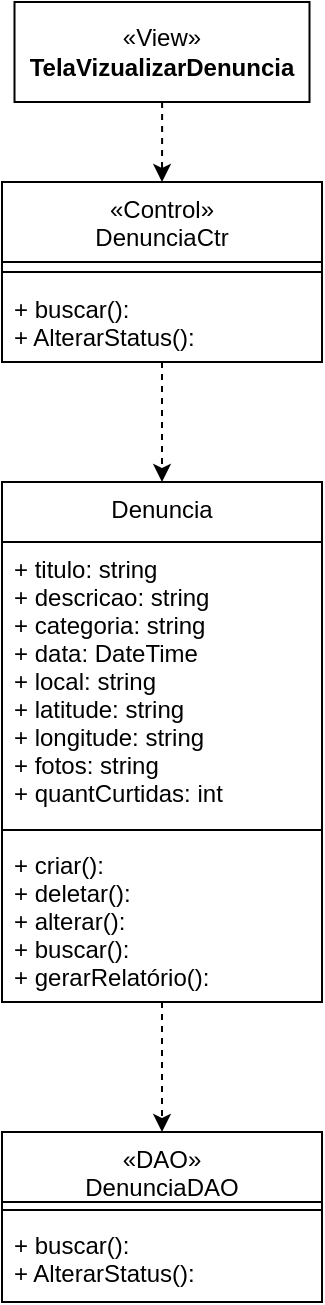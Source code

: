<mxfile version="24.3.0" type="github">
  <diagram name="Página-1" id="oj_VADKZE2PraNWBEL7O">
    <mxGraphModel dx="1290" dy="557" grid="1" gridSize="10" guides="1" tooltips="1" connect="1" arrows="1" fold="1" page="1" pageScale="1" pageWidth="827" pageHeight="1169" math="0" shadow="0">
      <root>
        <mxCell id="0" />
        <mxCell id="1" parent="0" />
        <mxCell id="ggUBeeSCoAA1NQyRr3Xk-1" value="Denuncia" style="swimlane;fontStyle=0;align=center;verticalAlign=top;childLayout=stackLayout;horizontal=1;startSize=30;horizontalStack=0;resizeParent=1;resizeLast=0;collapsible=1;marginBottom=0;rounded=0;shadow=0;strokeWidth=1;" parent="1" vertex="1">
          <mxGeometry x="440" y="310" width="160" height="260" as="geometry">
            <mxRectangle x="340" y="380" width="170" height="26" as="alternateBounds" />
          </mxGeometry>
        </mxCell>
        <mxCell id="ggUBeeSCoAA1NQyRr3Xk-2" value="+ titulo: string&#xa;+ descricao: string&#xa;+ categoria: string&#xa;+ data: DateTime&#xa;+ local: string&#xa;+ latitude: string&#xa;+ longitude: string&#xa;+ fotos: string&#xa;+ quantCurtidas: int" style="text;align=left;verticalAlign=top;spacingLeft=4;spacingRight=4;overflow=hidden;rotatable=0;points=[[0,0.5],[1,0.5]];portConstraint=eastwest;" parent="ggUBeeSCoAA1NQyRr3Xk-1" vertex="1">
          <mxGeometry y="30" width="160" height="140" as="geometry" />
        </mxCell>
        <mxCell id="ggUBeeSCoAA1NQyRr3Xk-3" value="" style="line;html=1;strokeWidth=1;align=left;verticalAlign=middle;spacingTop=-1;spacingLeft=3;spacingRight=3;rotatable=0;labelPosition=right;points=[];portConstraint=eastwest;" parent="ggUBeeSCoAA1NQyRr3Xk-1" vertex="1">
          <mxGeometry y="170" width="160" height="8" as="geometry" />
        </mxCell>
        <mxCell id="ggUBeeSCoAA1NQyRr3Xk-4" value="+ criar(): &#xa;+ deletar(): &#xa;+ alterar():&#xa;+ buscar():&#xa;+ gerarRelatório(): " style="text;align=left;verticalAlign=top;spacingLeft=4;spacingRight=4;overflow=hidden;rotatable=0;points=[[0,0.5],[1,0.5]];portConstraint=eastwest;" parent="ggUBeeSCoAA1NQyRr3Xk-1" vertex="1">
          <mxGeometry y="178" width="160" height="82" as="geometry" />
        </mxCell>
        <mxCell id="ggUBeeSCoAA1NQyRr3Xk-13" style="edgeStyle=orthogonalEdgeStyle;rounded=0;orthogonalLoop=1;jettySize=auto;html=1;exitX=0.5;exitY=1;exitDx=0;exitDy=0;entryX=0.5;entryY=0;entryDx=0;entryDy=0;dashed=1;" parent="1" source="ggUBeeSCoAA1NQyRr3Xk-1" target="ggUBeeSCoAA1NQyRr3Xk-23" edge="1">
          <mxGeometry relative="1" as="geometry">
            <mxPoint x="520" y="635" as="targetPoint" />
          </mxGeometry>
        </mxCell>
        <mxCell id="ggUBeeSCoAA1NQyRr3Xk-14" style="edgeStyle=orthogonalEdgeStyle;rounded=0;orthogonalLoop=1;jettySize=auto;html=1;entryX=0.5;entryY=0;entryDx=0;entryDy=0;dashed=1;" parent="1" source="ggUBeeSCoAA1NQyRr3Xk-15" target="ggUBeeSCoAA1NQyRr3Xk-17" edge="1">
          <mxGeometry relative="1" as="geometry">
            <mxPoint x="590" y="135" as="targetPoint" />
          </mxGeometry>
        </mxCell>
        <mxCell id="ggUBeeSCoAA1NQyRr3Xk-15" value="«View»&lt;br&gt;&lt;b&gt;TelaVizualizarDenuncia&lt;br&gt;&lt;/b&gt;" style="html=1;whiteSpace=wrap;" parent="1" vertex="1">
          <mxGeometry x="446.25" y="70" width="147.5" height="50" as="geometry" />
        </mxCell>
        <mxCell id="ggUBeeSCoAA1NQyRr3Xk-16" style="edgeStyle=orthogonalEdgeStyle;rounded=0;orthogonalLoop=1;jettySize=auto;html=1;exitX=0.5;exitY=1;exitDx=0;exitDy=0;entryX=0.5;entryY=0;entryDx=0;entryDy=0;dashed=1;" parent="1" source="ggUBeeSCoAA1NQyRr3Xk-17" target="ggUBeeSCoAA1NQyRr3Xk-1" edge="1">
          <mxGeometry relative="1" as="geometry">
            <mxPoint x="562.5" y="160" as="sourcePoint" />
          </mxGeometry>
        </mxCell>
        <mxCell id="ggUBeeSCoAA1NQyRr3Xk-17" value="«Control»&#xa;DenunciaCtr" style="swimlane;fontStyle=0;align=center;verticalAlign=top;childLayout=stackLayout;horizontal=1;startSize=40;horizontalStack=0;resizeParent=1;resizeLast=0;collapsible=1;marginBottom=0;rounded=0;shadow=0;strokeWidth=1;" parent="1" vertex="1">
          <mxGeometry x="440" y="160" width="160" height="90" as="geometry">
            <mxRectangle x="340" y="380" width="170" height="26" as="alternateBounds" />
          </mxGeometry>
        </mxCell>
        <mxCell id="ggUBeeSCoAA1NQyRr3Xk-18" value="" style="line;html=1;strokeWidth=1;align=left;verticalAlign=middle;spacingTop=-1;spacingLeft=3;spacingRight=3;rotatable=0;labelPosition=right;points=[];portConstraint=eastwest;" parent="ggUBeeSCoAA1NQyRr3Xk-17" vertex="1">
          <mxGeometry y="40" width="160" height="10" as="geometry" />
        </mxCell>
        <mxCell id="ggUBeeSCoAA1NQyRr3Xk-19" value="+ buscar():&#xa;+ AlterarStatus():" style="text;align=left;verticalAlign=top;spacingLeft=4;spacingRight=4;overflow=hidden;rotatable=0;points=[[0,0.5],[1,0.5]];portConstraint=eastwest;" parent="ggUBeeSCoAA1NQyRr3Xk-17" vertex="1">
          <mxGeometry y="50" width="160" height="40" as="geometry" />
        </mxCell>
        <mxCell id="ggUBeeSCoAA1NQyRr3Xk-23" value="«DAO»&#xa;DenunciaDAO&#xa;" style="swimlane;fontStyle=0;align=center;verticalAlign=top;childLayout=stackLayout;horizontal=1;startSize=35;horizontalStack=0;resizeParent=1;resizeLast=0;collapsible=1;marginBottom=0;rounded=0;shadow=0;strokeWidth=1;" parent="1" vertex="1">
          <mxGeometry x="440" y="635" width="160" height="85" as="geometry">
            <mxRectangle x="340" y="380" width="170" height="26" as="alternateBounds" />
          </mxGeometry>
        </mxCell>
        <mxCell id="ggUBeeSCoAA1NQyRr3Xk-24" value="" style="line;html=1;strokeWidth=1;align=left;verticalAlign=middle;spacingTop=-1;spacingLeft=3;spacingRight=3;rotatable=0;labelPosition=right;points=[];portConstraint=eastwest;" parent="ggUBeeSCoAA1NQyRr3Xk-23" vertex="1">
          <mxGeometry y="35" width="160" height="8" as="geometry" />
        </mxCell>
        <mxCell id="ggUBeeSCoAA1NQyRr3Xk-25" value="+ buscar():&#xa;+ AlterarStatus():" style="text;align=left;verticalAlign=top;spacingLeft=4;spacingRight=4;overflow=hidden;rotatable=0;points=[[0,0.5],[1,0.5]];portConstraint=eastwest;" parent="ggUBeeSCoAA1NQyRr3Xk-23" vertex="1">
          <mxGeometry y="43" width="160" height="37" as="geometry" />
        </mxCell>
      </root>
    </mxGraphModel>
  </diagram>
</mxfile>
